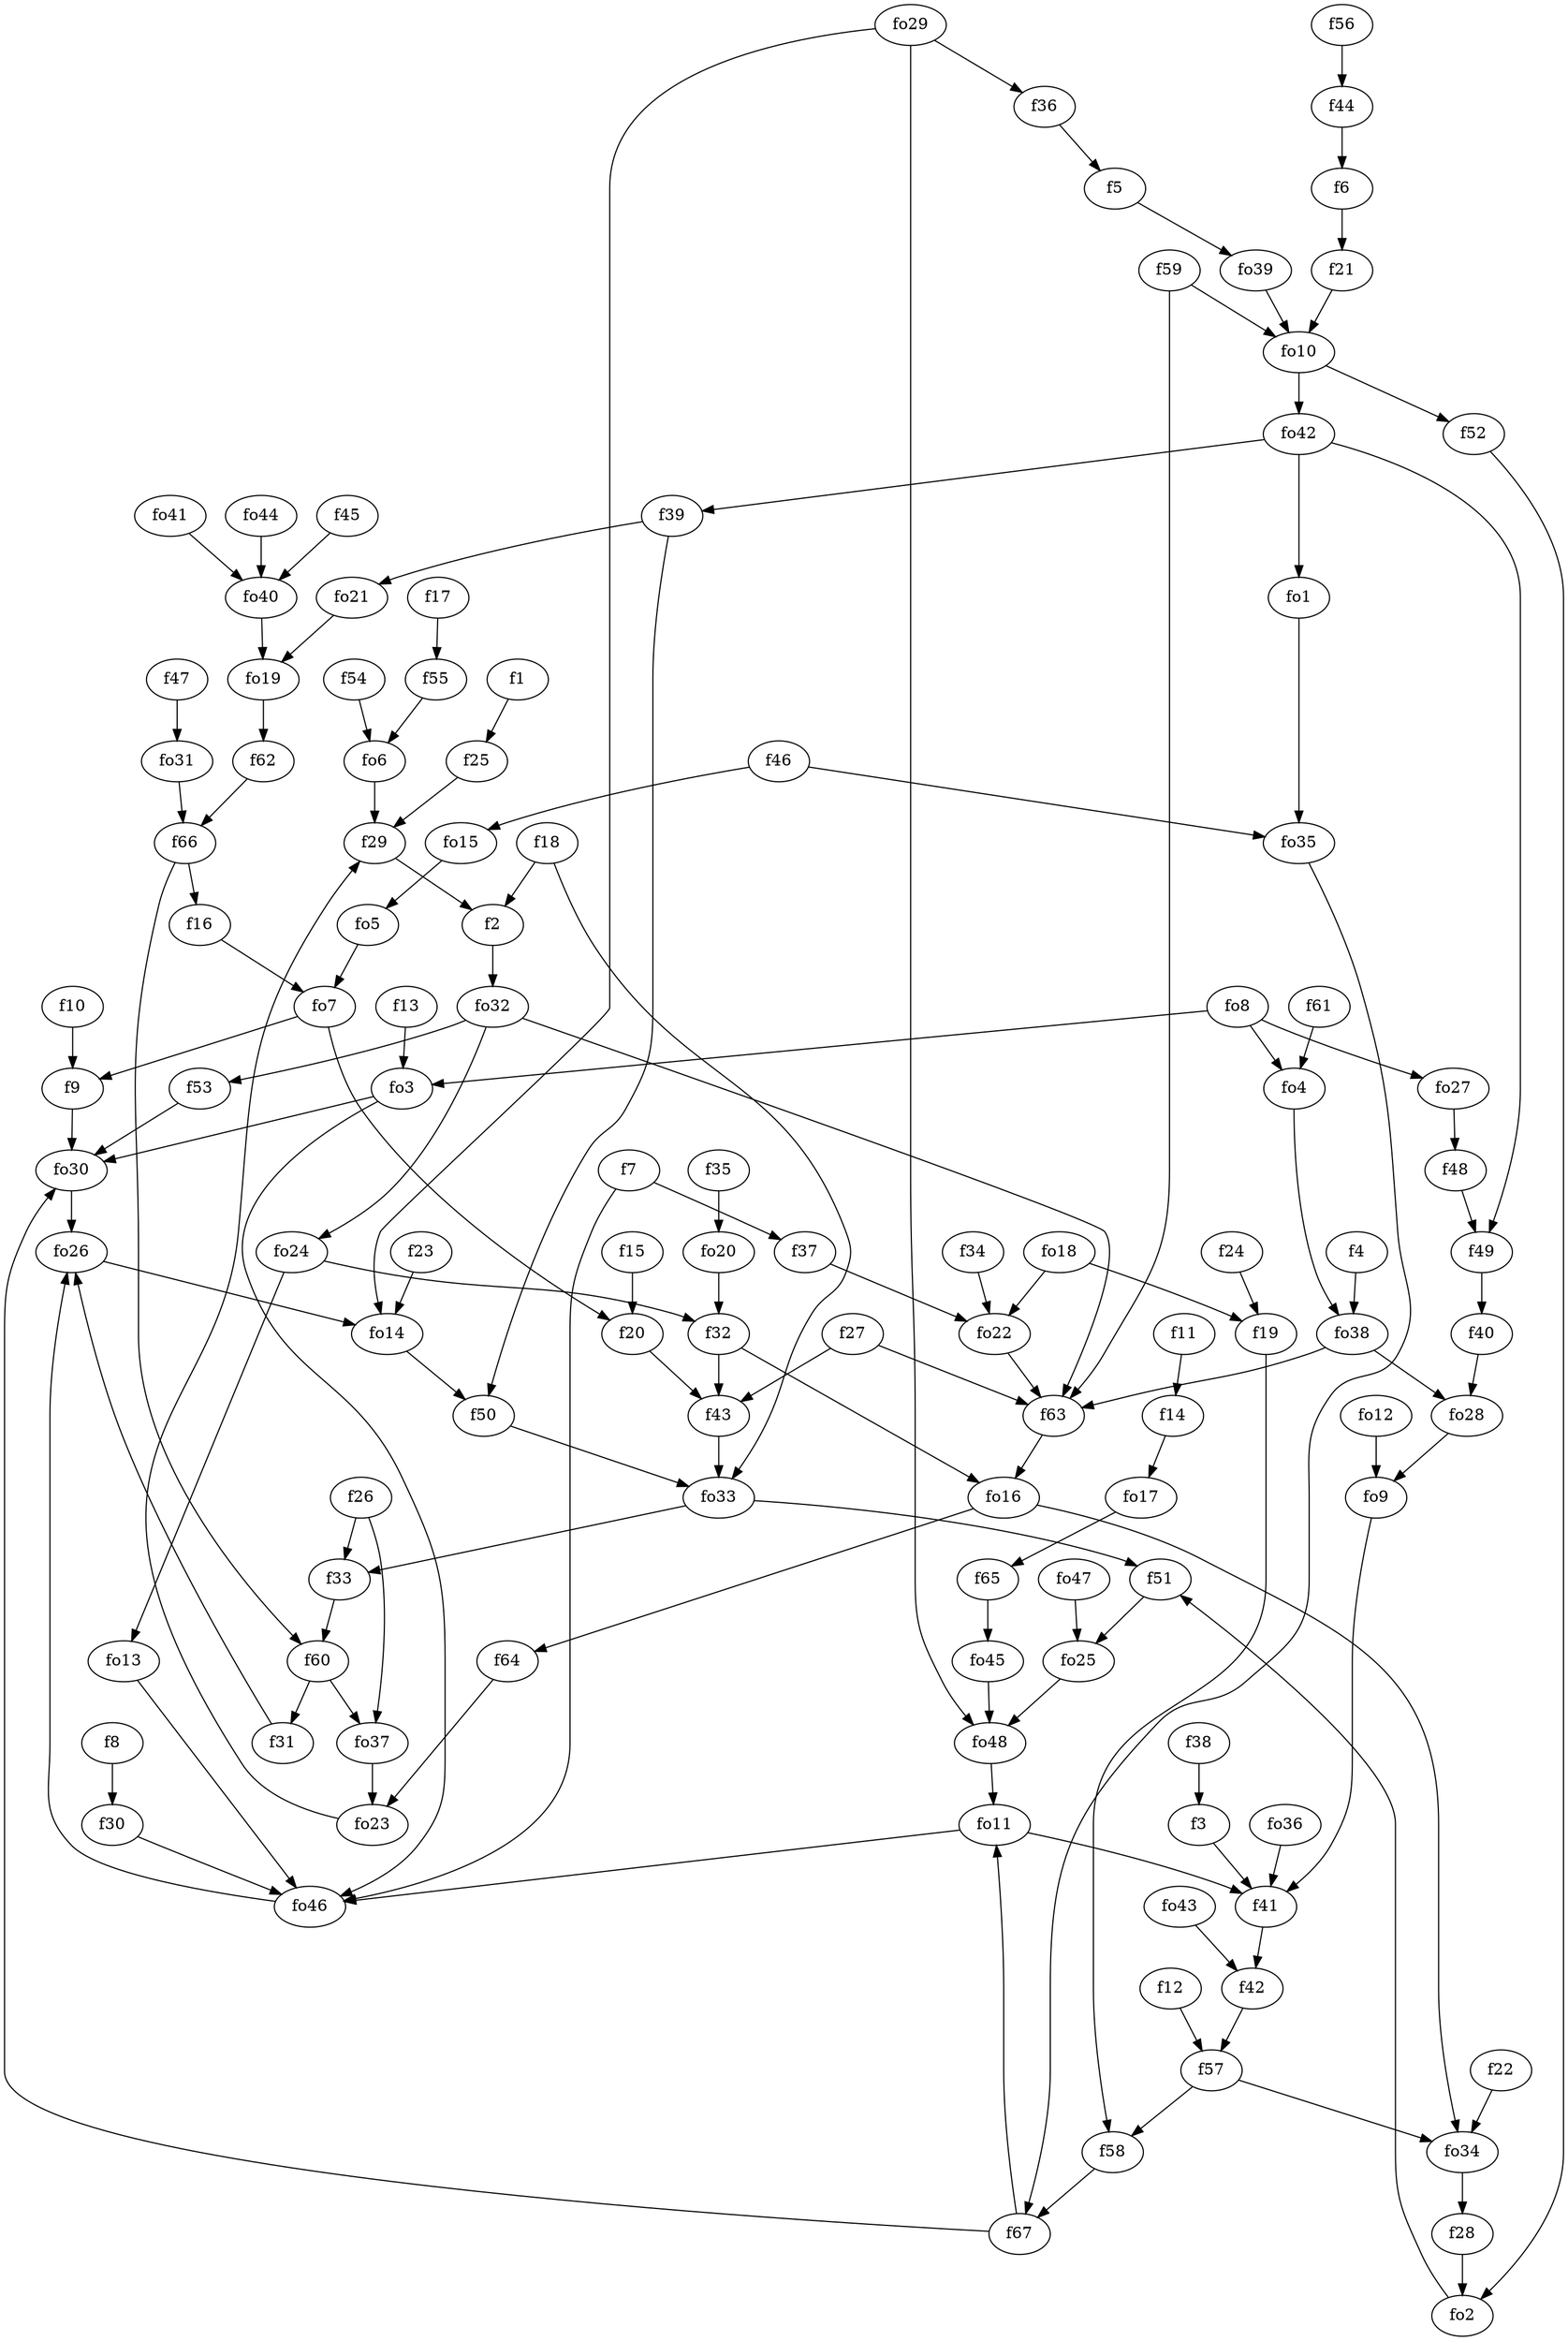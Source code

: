 strict digraph  {
f1;
f2;
f3;
f4;
f5;
f6;
f7;
f8;
f9;
f10;
f11;
f12;
f13;
f14;
f15;
f16;
f17;
f18;
f19;
f20;
f21;
f22;
f23;
f24;
f25;
f26;
f27;
f28;
f29;
f30;
f31;
f32;
f33;
f34;
f35;
f36;
f37;
f38;
f39;
f40;
f41;
f42;
f43;
f44;
f45;
f46;
f47;
f48;
f49;
f50;
f51;
f52;
f53;
f54;
f55;
f56;
f57;
f58;
f59;
f60;
f61;
f62;
f63;
f64;
f65;
f66;
f67;
fo1;
fo2;
fo3;
fo4;
fo5;
fo6;
fo7;
fo8;
fo9;
fo10;
fo11;
fo12;
fo13;
fo14;
fo15;
fo16;
fo17;
fo18;
fo19;
fo20;
fo21;
fo22;
fo23;
fo24;
fo25;
fo26;
fo27;
fo28;
fo29;
fo30;
fo31;
fo32;
fo33;
fo34;
fo35;
fo36;
fo37;
fo38;
fo39;
fo40;
fo41;
fo42;
fo43;
fo44;
fo45;
fo46;
fo47;
fo48;
f1 -> f25  [weight=2];
f2 -> fo32  [weight=2];
f3 -> f41  [weight=2];
f4 -> fo38  [weight=2];
f5 -> fo39  [weight=2];
f6 -> f21  [weight=2];
f7 -> fo46  [weight=2];
f7 -> f37  [weight=2];
f8 -> f30  [weight=2];
f9 -> fo30  [weight=2];
f10 -> f9  [weight=2];
f11 -> f14  [weight=2];
f12 -> f57  [weight=2];
f13 -> fo3  [weight=2];
f14 -> fo17  [weight=2];
f15 -> f20  [weight=2];
f16 -> fo7  [weight=2];
f17 -> f55  [weight=2];
f18 -> fo33  [weight=2];
f18 -> f2  [weight=2];
f19 -> f58  [weight=2];
f20 -> f43  [weight=2];
f21 -> fo10  [weight=2];
f22 -> fo34  [weight=2];
f23 -> fo14  [weight=2];
f24 -> f19  [weight=2];
f25 -> f29  [weight=2];
f26 -> f33  [weight=2];
f26 -> fo37  [weight=2];
f27 -> f63  [weight=2];
f27 -> f43  [weight=2];
f28 -> fo2  [weight=2];
f29 -> f2  [weight=2];
f30 -> fo46  [weight=2];
f31 -> fo26  [weight=2];
f32 -> f43  [weight=2];
f32 -> fo16  [weight=2];
f33 -> f60  [weight=2];
f34 -> fo22  [weight=2];
f35 -> fo20  [weight=2];
f36 -> f5  [weight=2];
f37 -> fo22  [weight=2];
f38 -> f3  [weight=2];
f39 -> fo21  [weight=2];
f39 -> f50  [weight=2];
f40 -> fo28  [weight=2];
f41 -> f42  [weight=2];
f42 -> f57  [weight=2];
f43 -> fo33  [weight=2];
f44 -> f6  [weight=2];
f45 -> fo40  [weight=2];
f46 -> fo15  [weight=2];
f46 -> fo35  [weight=2];
f47 -> fo31  [weight=2];
f48 -> f49  [weight=2];
f49 -> f40  [weight=2];
f50 -> fo33  [weight=2];
f51 -> fo25  [weight=2];
f52 -> fo2  [weight=2];
f53 -> fo30  [weight=2];
f54 -> fo6  [weight=2];
f55 -> fo6  [weight=2];
f56 -> f44  [weight=2];
f57 -> f58  [weight=2];
f57 -> fo34  [weight=2];
f58 -> f67  [weight=2];
f59 -> f63  [weight=2];
f59 -> fo10  [weight=2];
f60 -> fo37  [weight=2];
f60 -> f31  [weight=2];
f61 -> fo4  [weight=2];
f62 -> f66  [weight=2];
f63 -> fo16  [weight=2];
f64 -> fo23  [weight=2];
f65 -> fo45  [weight=2];
f66 -> f60  [weight=2];
f66 -> f16  [weight=2];
f67 -> fo11  [weight=2];
f67 -> fo30  [weight=2];
fo1 -> fo35  [weight=2];
fo2 -> f51  [weight=2];
fo3 -> fo30  [weight=2];
fo3 -> fo46  [weight=2];
fo4 -> fo38  [weight=2];
fo5 -> fo7  [weight=2];
fo6 -> f29  [weight=2];
fo7 -> f20  [weight=2];
fo7 -> f9  [weight=2];
fo8 -> fo4  [weight=2];
fo8 -> fo3  [weight=2];
fo8 -> fo27  [weight=2];
fo9 -> f41  [weight=2];
fo10 -> fo42  [weight=2];
fo10 -> f52  [weight=2];
fo11 -> fo46  [weight=2];
fo11 -> f41  [weight=2];
fo12 -> fo9  [weight=2];
fo13 -> fo46  [weight=2];
fo14 -> f50  [weight=2];
fo15 -> fo5  [weight=2];
fo16 -> fo34  [weight=2];
fo16 -> f64  [weight=2];
fo17 -> f65  [weight=2];
fo18 -> fo22  [weight=2];
fo18 -> f19  [weight=2];
fo19 -> f62  [weight=2];
fo20 -> f32  [weight=2];
fo21 -> fo19  [weight=2];
fo22 -> f63  [weight=2];
fo23 -> f29  [weight=2];
fo24 -> f32  [weight=2];
fo24 -> fo13  [weight=2];
fo25 -> fo48  [weight=2];
fo26 -> fo14  [weight=2];
fo27 -> f48  [weight=2];
fo28 -> fo9  [weight=2];
fo29 -> fo48  [weight=2];
fo29 -> fo14  [weight=2];
fo29 -> f36  [weight=2];
fo30 -> fo26  [weight=2];
fo31 -> f66  [weight=2];
fo32 -> fo24  [weight=2];
fo32 -> f53  [weight=2];
fo32 -> f63  [weight=2];
fo33 -> f33  [weight=2];
fo33 -> f51  [weight=2];
fo34 -> f28  [weight=2];
fo35 -> f67  [weight=2];
fo36 -> f41  [weight=2];
fo37 -> fo23  [weight=2];
fo38 -> f63  [weight=2];
fo38 -> fo28  [weight=2];
fo39 -> fo10  [weight=2];
fo40 -> fo19  [weight=2];
fo41 -> fo40  [weight=2];
fo42 -> f39  [weight=2];
fo42 -> fo1  [weight=2];
fo42 -> f49  [weight=2];
fo43 -> f42  [weight=2];
fo44 -> fo40  [weight=2];
fo45 -> fo48  [weight=2];
fo46 -> fo26  [weight=2];
fo47 -> fo25  [weight=2];
fo48 -> fo11  [weight=2];
}
